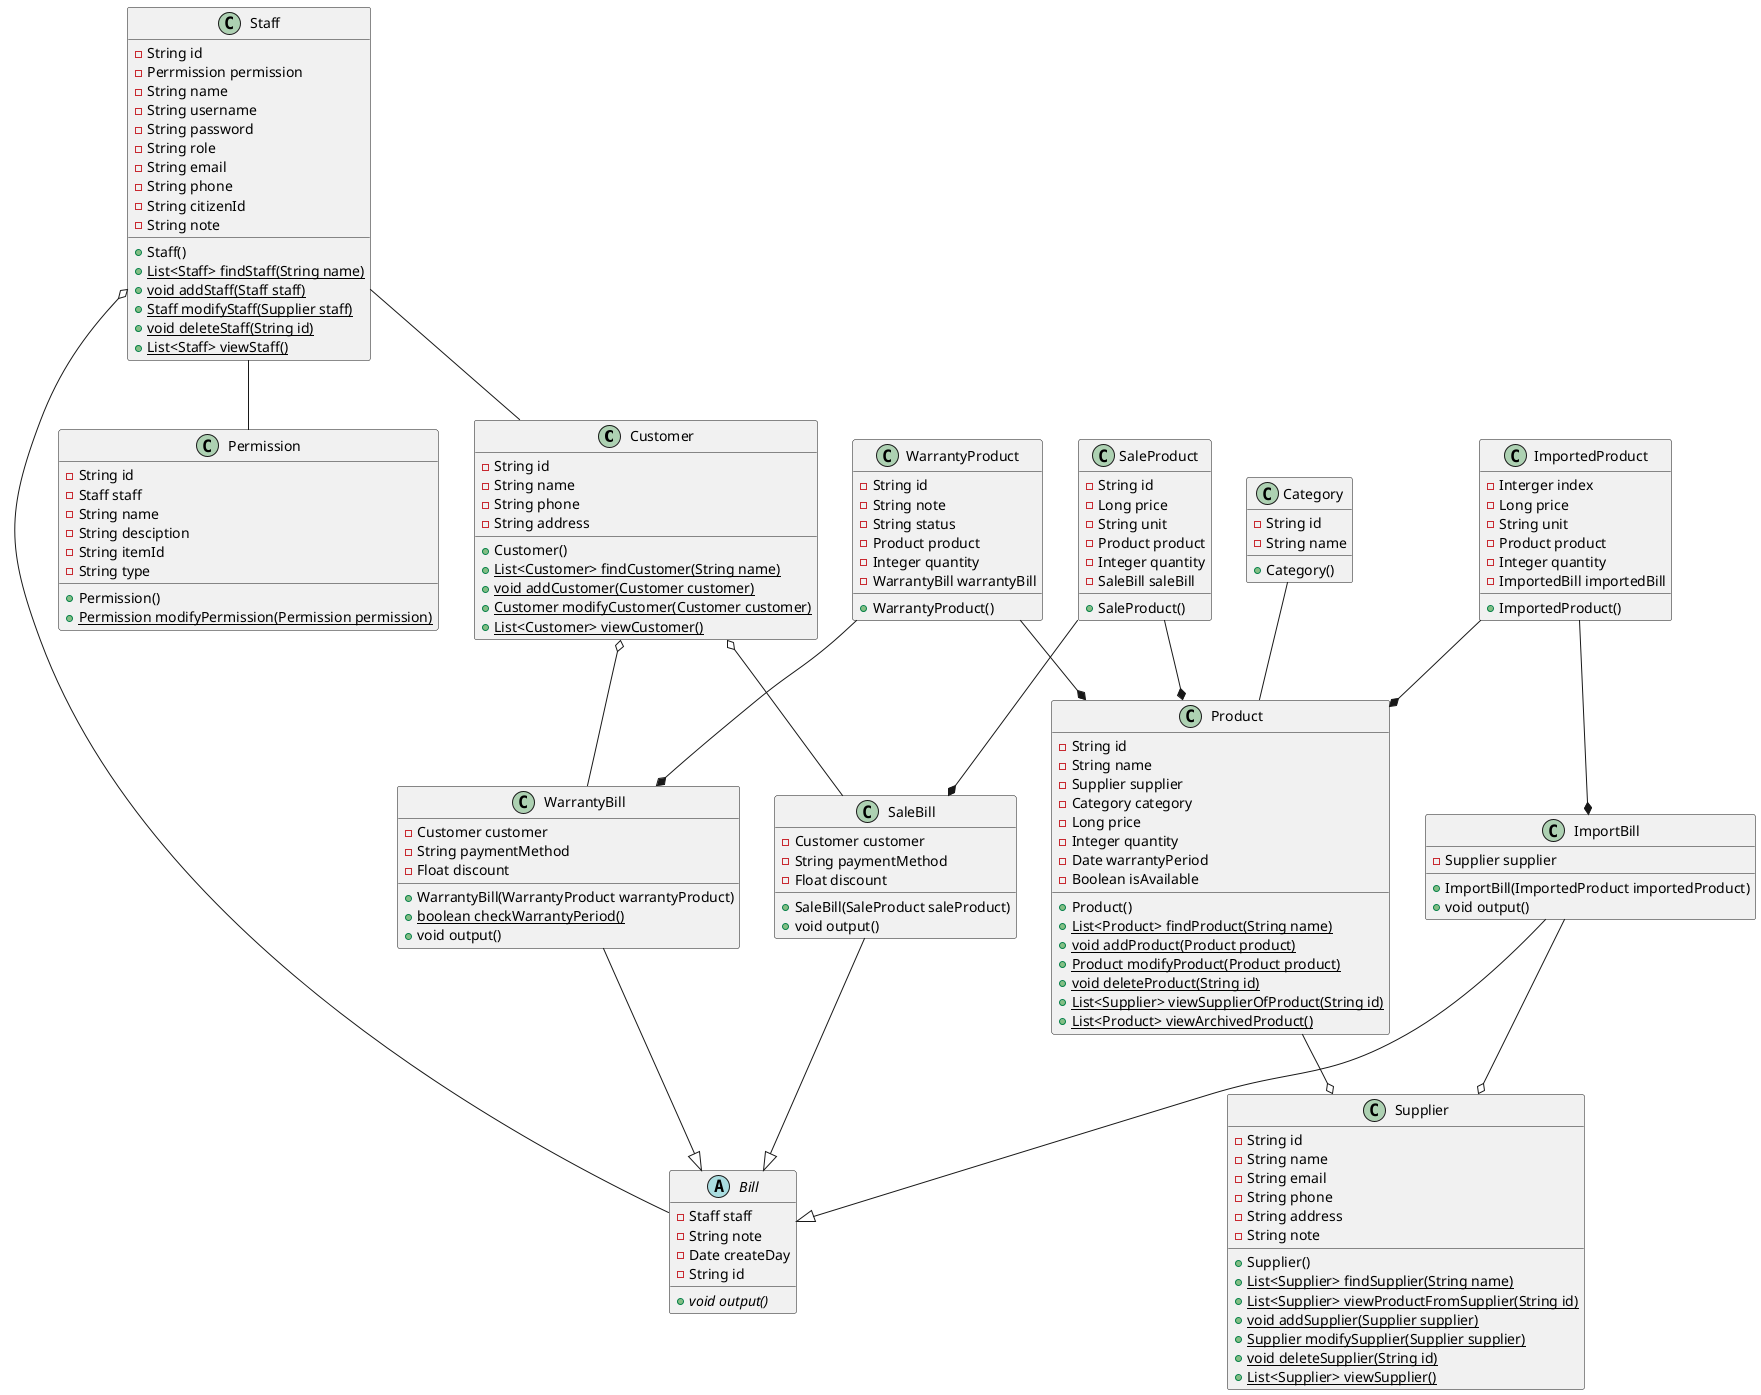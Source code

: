 @startuml

class Customer {
  -String id
  -String name
  -String phone
  -String address
  +Customer()
  +{static} List<Customer> findCustomer(String name)
  +{static} void addCustomer(Customer customer)
  +{static} Customer modifyCustomer(Customer customer)
 +{static} List<Customer> viewCustomer()
}

class Supplier {
  -String id
  -String name
  -String email
  -String phone
  -String address
  -String note
  +Supplier()
  +{static} List<Supplier> findSupplier(String name)
  +{static} List<Supplier> viewProductFromSupplier(String id)
  +{static} void addSupplier(Supplier supplier)
  +{static} Supplier modifySupplier(Supplier supplier)
  +{static} void deleteSupplier(String id)
  +{static} List<Supplier> viewSupplier()
}

class Permission {
  -String id
  -Staff staff
  -String name
  -String desciption
  -String itemId
  -String type
  +Permission()
  +{static} Permission modifyPermission(Permission permission)
}

class Staff {
  -String id
  -Perrmission permission
  -String name
  -String username
  -String password
  -String role
  -String email
  -String phone
  -String citizenId
  -String note
  +Staff()
  +{static} List<Staff> findStaff(String name)
  +{static} void addStaff(Staff staff)
  +{static} Staff modifyStaff(Supplier staff)
  +{static} void deleteStaff(String id)
  +{static} List<Staff> viewStaff()
}

class Category {
  -String id
  -String name
  +Category()
}

class Product {
  -String id
  -String name
  -Supplier supplier
  -Category category
  -Long price
  -Integer quantity
  -Date warrantyPeriod
  -Boolean isAvailable
  +Product()
  +{static} List<Product> findProduct(String name)
  +{static} void addProduct(Product product)
  +{static} Product modifyProduct(Product product)
  +{static} void deleteProduct(String id)
  +{static} List<Supplier> viewSupplierOfProduct(String id)
  +{static} List<Product> viewArchivedProduct()

}

abstract Bill{
  -Staff staff
  -String note
  -Date createDay
  -String id
  +{abstract} void output()
}

class SaleBill {
  -Customer customer
  -String paymentMethod
  -Float discount
  +SaleBill(SaleProduct saleProduct)
  +void output()
}

class WarrantyBill {
  -Customer customer
  -String paymentMethod
  -Float discount
  +WarrantyBill(WarrantyProduct warrantyProduct)
  +{static}boolean checkWarrantyPeriod()
  +void output()
}

class ImportBill {
  -Supplier supplier
  +ImportBill(ImportedProduct importedProduct)
  +void output()
}


class WarrantyProduct {
  -String id
  -String note
  -String status
  -Product product
  -Integer quantity
  -WarrantyBill warrantyBill
  +WarrantyProduct()
}

class SaleProduct {
  -String id
  -Long price
  -String unit
  -Product product
  -Integer quantity
  -SaleBill saleBill
  +SaleProduct()
}

class ImportedProduct {
  -Interger index
  -Long price
  -String unit
  -Product product
  -Integer quantity
  -ImportedBill importedBill
  +ImportedProduct()
}

ImportBill --|> Bill
WarrantyBill --|> Bill 
SaleBill --|> Bill 

WarrantyProduct --* Product 
SaleProduct --* Product 
ImportedProduct --* Product 

WarrantyProduct --* WarrantyBill 
SaleProduct --* SaleBill 
ImportedProduct --* ImportBill 

Customer o-- WarrantyBill 
Customer o-- SaleBill 
ImportBill --o Supplier
Product --o Supplier

Staff o-- Bill

Staff -- Permission 

Staff -- Customer

Category -- Product
@enduml

